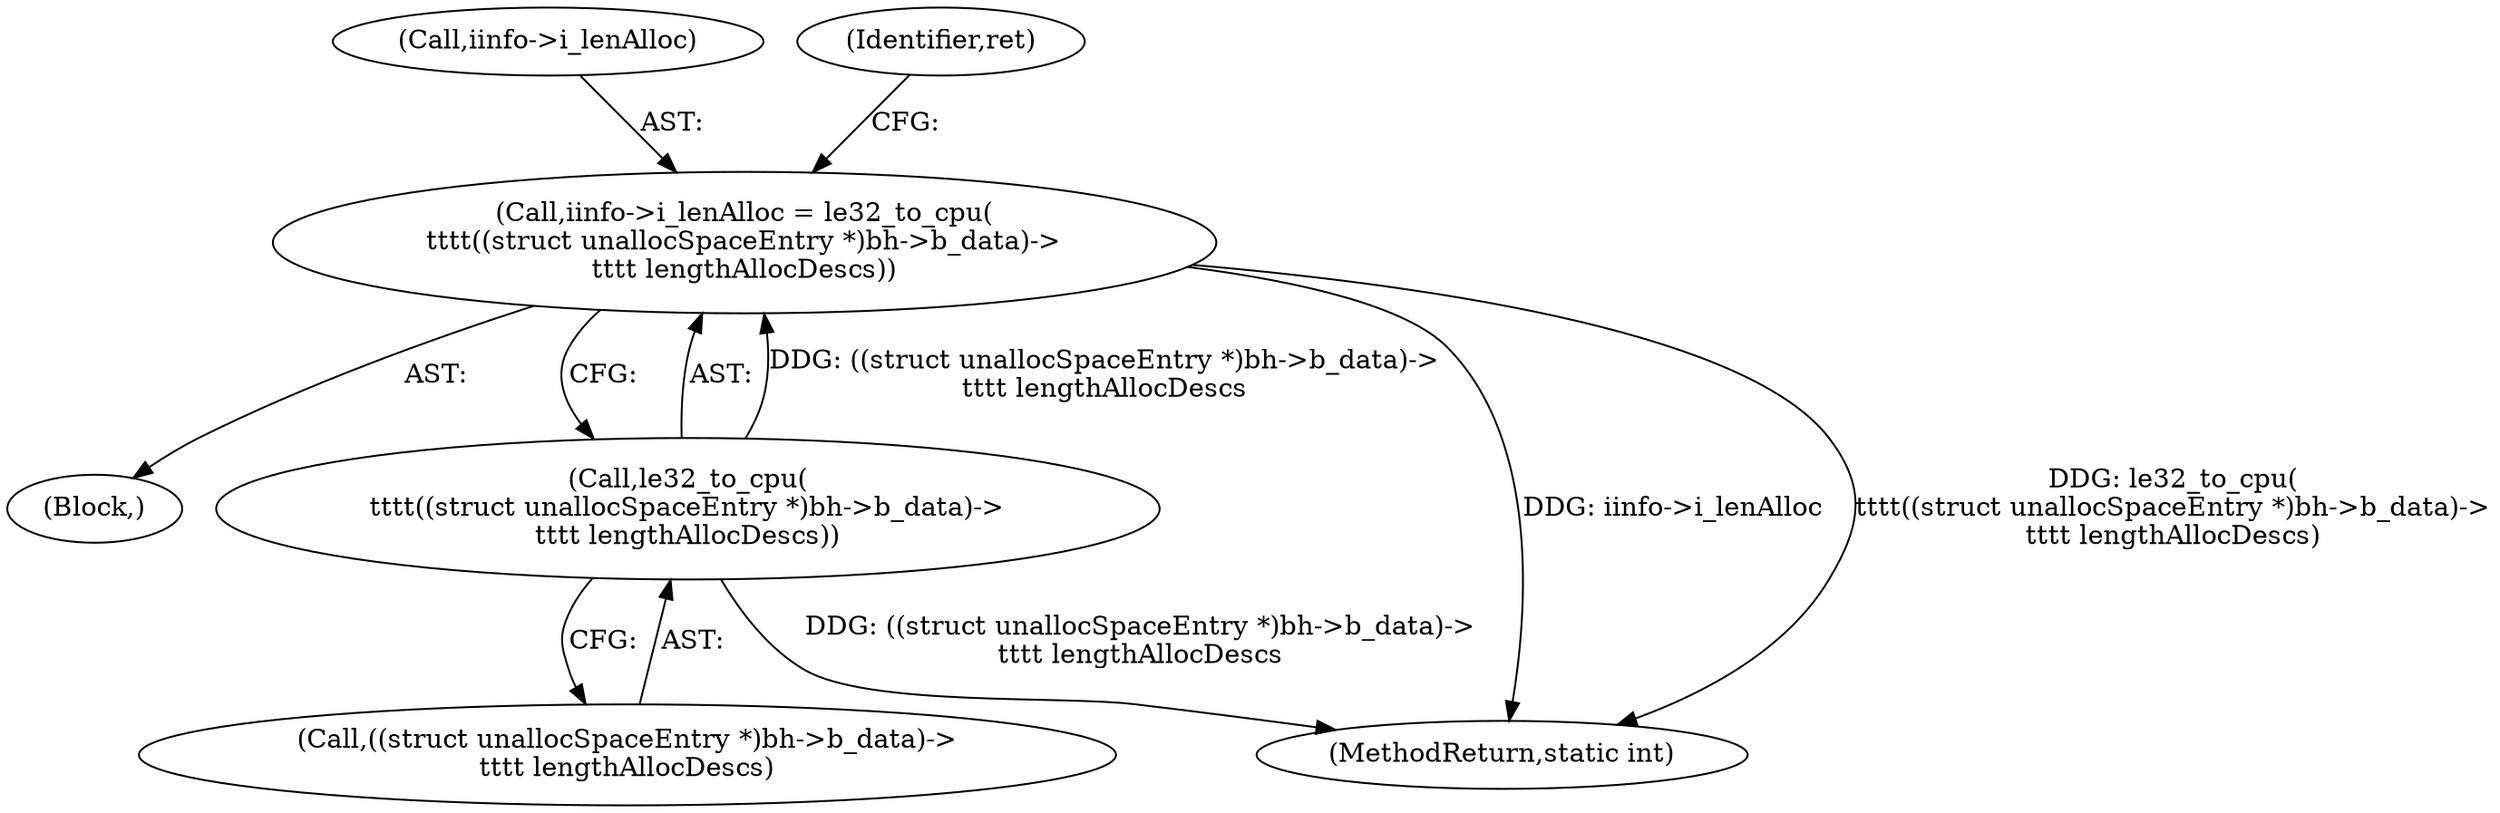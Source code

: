 digraph "0_linux_23b133bdc452aa441fcb9b82cbf6dd05cfd342d0@pointer" {
"1000527" [label="(Call,iinfo->i_lenAlloc = le32_to_cpu(\n\t\t\t\t((struct unallocSpaceEntry *)bh->b_data)->\n\t\t\t\t lengthAllocDescs))"];
"1000531" [label="(Call,le32_to_cpu(\n\t\t\t\t((struct unallocSpaceEntry *)bh->b_data)->\n\t\t\t\t lengthAllocDescs))"];
"1000528" [label="(Call,iinfo->i_lenAlloc)"];
"1000531" [label="(Call,le32_to_cpu(\n\t\t\t\t((struct unallocSpaceEntry *)bh->b_data)->\n\t\t\t\t lengthAllocDescs))"];
"1000516" [label="(Block,)"];
"1000527" [label="(Call,iinfo->i_lenAlloc = le32_to_cpu(\n\t\t\t\t((struct unallocSpaceEntry *)bh->b_data)->\n\t\t\t\t lengthAllocDescs))"];
"1000532" [label="(Call,((struct unallocSpaceEntry *)bh->b_data)->\n\t\t\t\t lengthAllocDescs)"];
"1001231" [label="(MethodReturn,static int)"];
"1000540" [label="(Identifier,ret)"];
"1000527" -> "1000516"  [label="AST: "];
"1000527" -> "1000531"  [label="CFG: "];
"1000528" -> "1000527"  [label="AST: "];
"1000531" -> "1000527"  [label="AST: "];
"1000540" -> "1000527"  [label="CFG: "];
"1000527" -> "1001231"  [label="DDG: iinfo->i_lenAlloc"];
"1000527" -> "1001231"  [label="DDG: le32_to_cpu(\n\t\t\t\t((struct unallocSpaceEntry *)bh->b_data)->\n\t\t\t\t lengthAllocDescs)"];
"1000531" -> "1000527"  [label="DDG: ((struct unallocSpaceEntry *)bh->b_data)->\n\t\t\t\t lengthAllocDescs"];
"1000531" -> "1000532"  [label="CFG: "];
"1000532" -> "1000531"  [label="AST: "];
"1000531" -> "1001231"  [label="DDG: ((struct unallocSpaceEntry *)bh->b_data)->\n\t\t\t\t lengthAllocDescs"];
}

